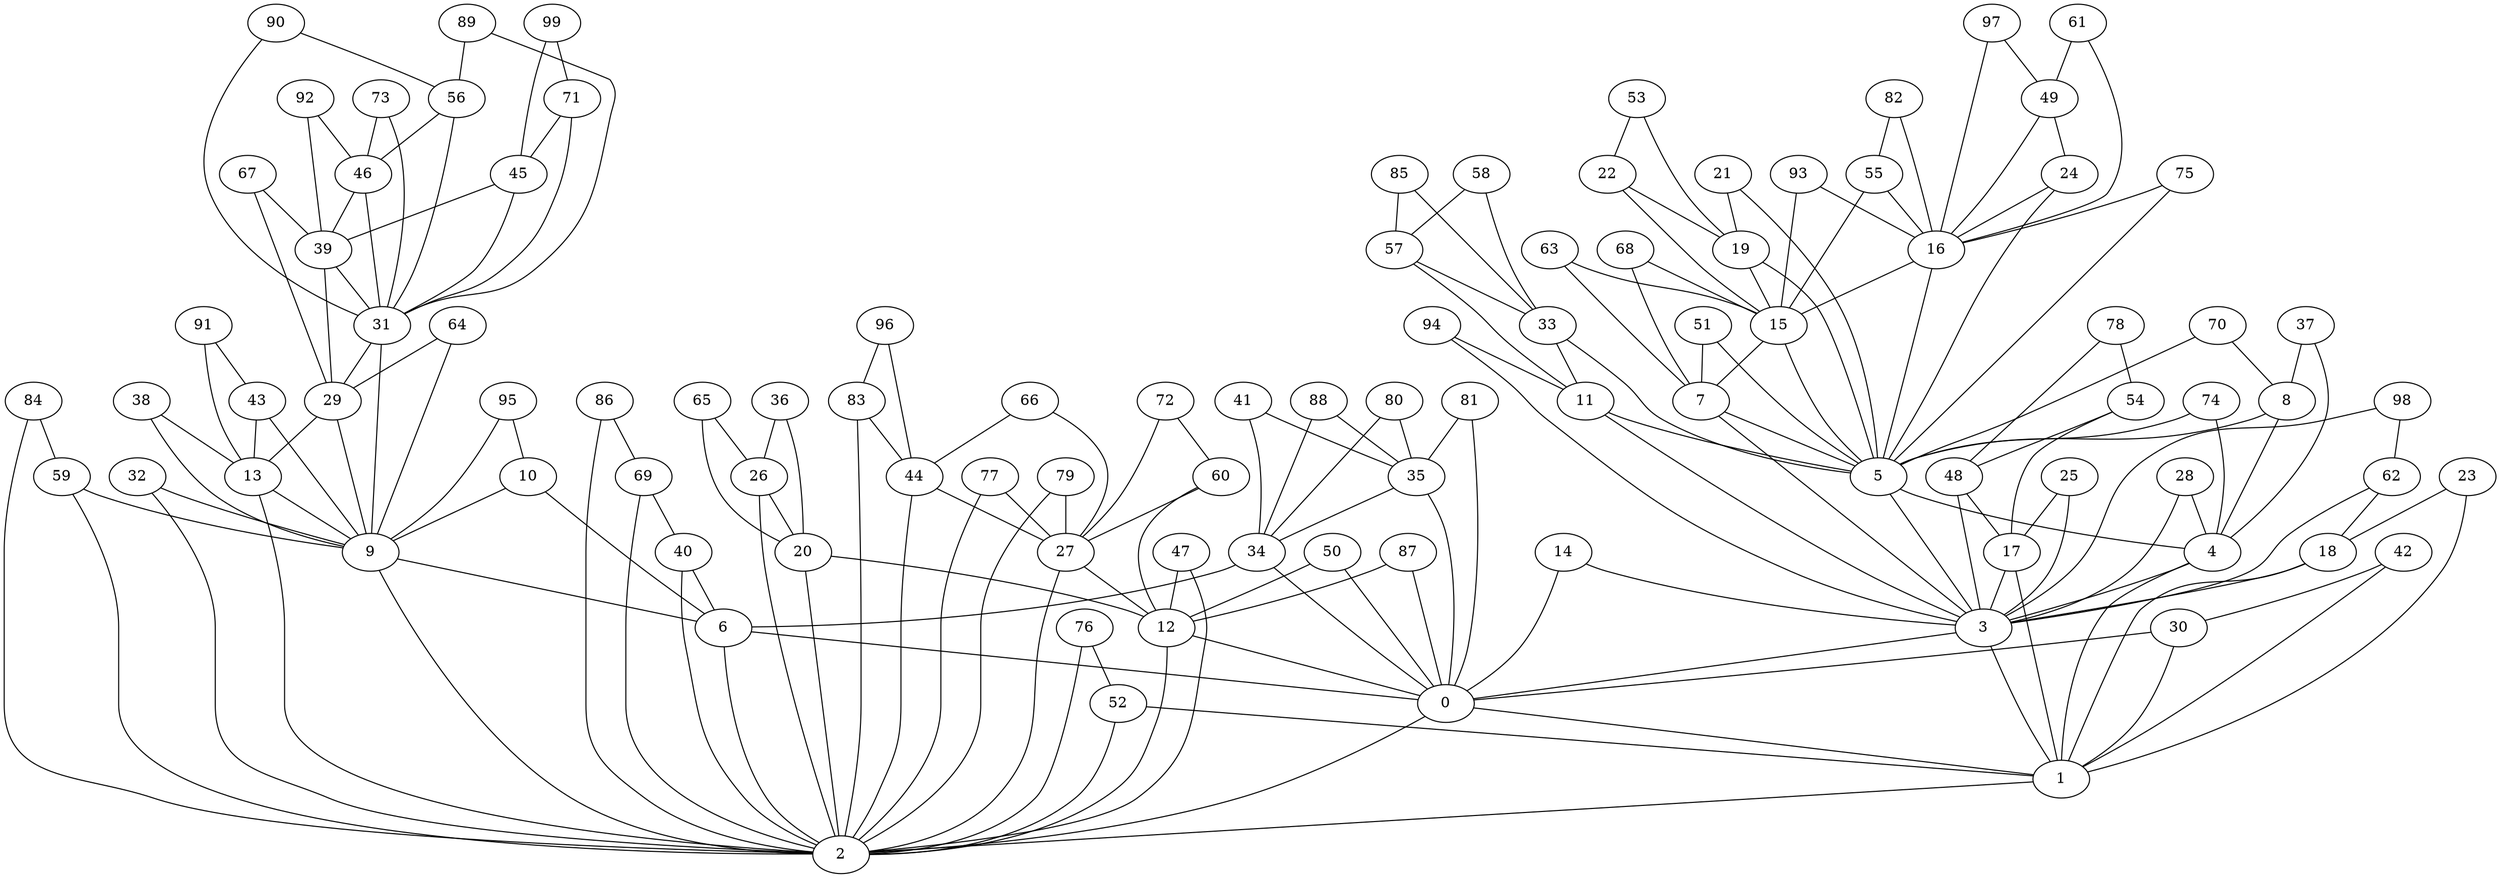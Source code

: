 graph {
	0
	1
	2
	3
	4
	5
	6
	7
	8
	9
	10
	11
	12
	13
	14
	15
	16
	17
	18
	19
	20
	21
	22
	23
	24
	25
	26
	27
	28
	29
	30
	31
	32
	33
	34
	35
	36
	37
	38
	39
	40
	41
	42
	43
	44
	45
	46
	47
	48
	49
	50
	51
	52
	53
	54
	55
	56
	57
	58
	59
	60
	61
	62
	63
	64
	65
	66
	67
	68
	69
	70
	71
	72
	73
	74
	75
	76
	77
	78
	79
	80
	81
	82
	83
	84
	85
	86
	87
	88
	89
	90
	91
	92
	93
	94
	95
	96
	97
	98
	99
	0 -- 1;
	1 -- 2;
	2 -- 0;
	3 -- 0;
	3 -- 1;
	4 -- 1;
	4 -- 3;
	5 -- 3;
	5 -- 4;
	6 -- 0;
	6 -- 2;
	7 -- 3;
	7 -- 5;
	8 -- 4;
	8 -- 5;
	9 -- 2;
	9 -- 6;
	10 -- 6;
	10 -- 9;
	11 -- 3;
	11 -- 5;
	12 -- 0;
	12 -- 2;
	13 -- 2;
	13 -- 9;
	14 -- 0;
	14 -- 3;
	15 -- 5;
	15 -- 7;
	16 -- 5;
	16 -- 15;
	17 -- 1;
	17 -- 3;
	18 -- 1;
	18 -- 3;
	19 -- 5;
	19 -- 15;
	20 -- 2;
	20 -- 12;
	21 -- 5;
	21 -- 19;
	22 -- 15;
	22 -- 19;
	23 -- 1;
	23 -- 18;
	24 -- 5;
	24 -- 16;
	25 -- 3;
	25 -- 17;
	26 -- 2;
	26 -- 20;
	27 -- 2;
	27 -- 12;
	28 -- 3;
	28 -- 4;
	29 -- 9;
	29 -- 13;
	30 -- 0;
	30 -- 1;
	31 -- 9;
	31 -- 29;
	32 -- 2;
	32 -- 9;
	33 -- 5;
	33 -- 11;
	34 -- 0;
	34 -- 6;
	35 -- 0;
	35 -- 34;
	36 -- 20;
	36 -- 26;
	37 -- 4;
	37 -- 8;
	38 -- 9;
	38 -- 13;
	39 -- 29;
	39 -- 31;
	40 -- 2;
	40 -- 6;
	41 -- 34;
	41 -- 35;
	42 -- 1;
	42 -- 30;
	43 -- 9;
	43 -- 13;
	44 -- 2;
	44 -- 27;
	45 -- 31;
	45 -- 39;
	46 -- 31;
	46 -- 39;
	47 -- 2;
	47 -- 12;
	48 -- 3;
	48 -- 17;
	49 -- 16;
	49 -- 24;
	50 -- 0;
	50 -- 12;
	51 -- 5;
	51 -- 7;
	52 -- 1;
	52 -- 2;
	53 -- 19;
	53 -- 22;
	54 -- 17;
	54 -- 48;
	55 -- 15;
	55 -- 16;
	56 -- 31;
	56 -- 46;
	57 -- 11;
	57 -- 33;
	58 -- 33;
	58 -- 57;
	59 -- 2;
	59 -- 9;
	60 -- 12;
	60 -- 27;
	61 -- 16;
	61 -- 49;
	62 -- 3;
	62 -- 18;
	63 -- 7;
	63 -- 15;
	64 -- 9;
	64 -- 29;
	65 -- 20;
	65 -- 26;
	66 -- 27;
	66 -- 44;
	67 -- 29;
	67 -- 39;
	68 -- 7;
	68 -- 15;
	69 -- 2;
	69 -- 40;
	70 -- 5;
	70 -- 8;
	71 -- 31;
	71 -- 45;
	72 -- 27;
	72 -- 60;
	73 -- 31;
	73 -- 46;
	74 -- 4;
	74 -- 5;
	75 -- 5;
	75 -- 16;
	76 -- 2;
	76 -- 52;
	77 -- 2;
	77 -- 27;
	78 -- 48;
	78 -- 54;
	79 -- 2;
	79 -- 27;
	80 -- 34;
	80 -- 35;
	81 -- 0;
	81 -- 35;
	82 -- 16;
	82 -- 55;
	83 -- 2;
	83 -- 44;
	84 -- 2;
	84 -- 59;
	85 -- 33;
	85 -- 57;
	86 -- 2;
	86 -- 69;
	87 -- 0;
	87 -- 12;
	88 -- 34;
	88 -- 35;
	89 -- 31;
	89 -- 56;
	90 -- 31;
	90 -- 56;
	91 -- 13;
	91 -- 43;
	92 -- 39;
	92 -- 46;
	93 -- 15;
	93 -- 16;
	94 -- 3;
	94 -- 11;
	95 -- 9;
	95 -- 10;
	96 -- 44;
	96 -- 83;
	97 -- 16;
	97 -- 49;
	98 -- 3;
	98 -- 62;
	99 -- 45;
	99 -- 71;
}